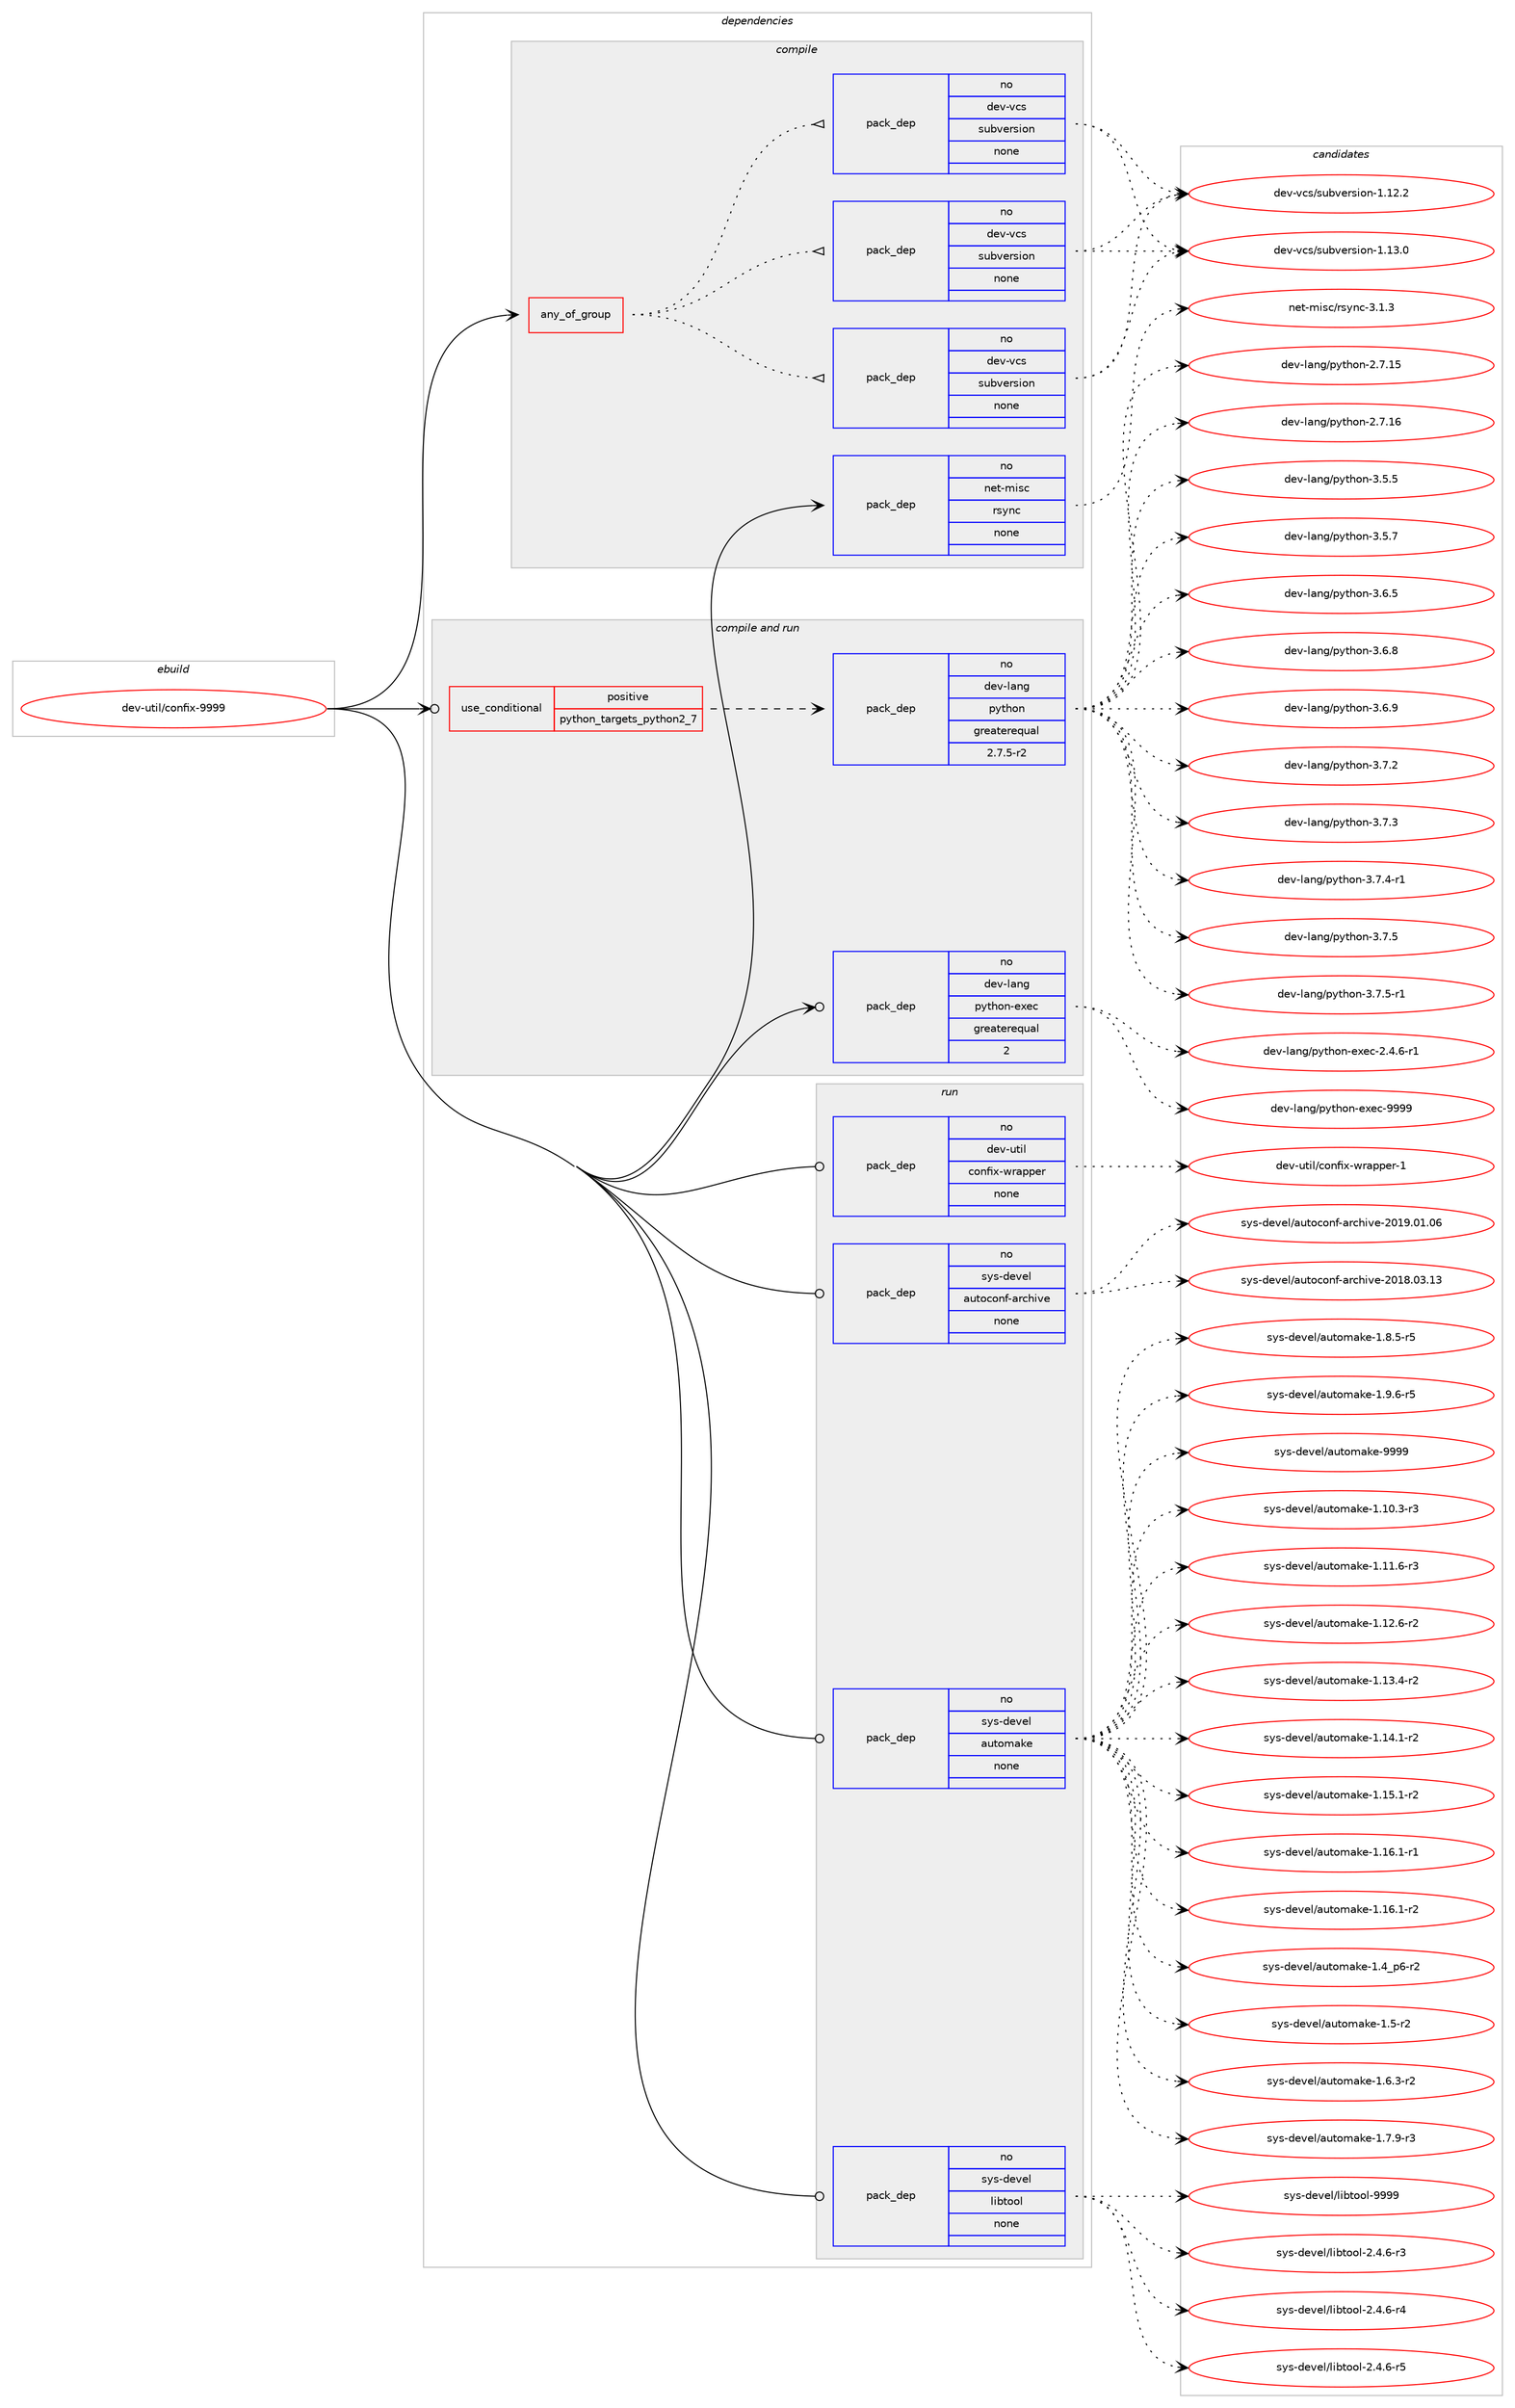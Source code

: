 digraph prolog {

# *************
# Graph options
# *************

newrank=true;
concentrate=true;
compound=true;
graph [rankdir=LR,fontname=Helvetica,fontsize=10,ranksep=1.5];#, ranksep=2.5, nodesep=0.2];
edge  [arrowhead=vee];
node  [fontname=Helvetica,fontsize=10];

# **********
# The ebuild
# **********

subgraph cluster_leftcol {
color=gray;
rank=same;
label=<<i>ebuild</i>>;
id [label="dev-util/confix-9999", color=red, width=4, href="../dev-util/confix-9999.svg"];
}

# ****************
# The dependencies
# ****************

subgraph cluster_midcol {
color=gray;
label=<<i>dependencies</i>>;
subgraph cluster_compile {
fillcolor="#eeeeee";
style=filled;
label=<<i>compile</i>>;
subgraph any11743 {
dependency727212 [label=<<TABLE BORDER="0" CELLBORDER="1" CELLSPACING="0" CELLPADDING="4"><TR><TD CELLPADDING="10">any_of_group</TD></TR></TABLE>>, shape=none, color=red];subgraph pack532943 {
dependency727213 [label=<<TABLE BORDER="0" CELLBORDER="1" CELLSPACING="0" CELLPADDING="4" WIDTH="220"><TR><TD ROWSPAN="6" CELLPADDING="30">pack_dep</TD></TR><TR><TD WIDTH="110">no</TD></TR><TR><TD>dev-vcs</TD></TR><TR><TD>subversion</TD></TR><TR><TD>none</TD></TR><TR><TD></TD></TR></TABLE>>, shape=none, color=blue];
}
dependency727212:e -> dependency727213:w [weight=20,style="dotted",arrowhead="oinv"];
subgraph pack532944 {
dependency727214 [label=<<TABLE BORDER="0" CELLBORDER="1" CELLSPACING="0" CELLPADDING="4" WIDTH="220"><TR><TD ROWSPAN="6" CELLPADDING="30">pack_dep</TD></TR><TR><TD WIDTH="110">no</TD></TR><TR><TD>dev-vcs</TD></TR><TR><TD>subversion</TD></TR><TR><TD>none</TD></TR><TR><TD></TD></TR></TABLE>>, shape=none, color=blue];
}
dependency727212:e -> dependency727214:w [weight=20,style="dotted",arrowhead="oinv"];
subgraph pack532945 {
dependency727215 [label=<<TABLE BORDER="0" CELLBORDER="1" CELLSPACING="0" CELLPADDING="4" WIDTH="220"><TR><TD ROWSPAN="6" CELLPADDING="30">pack_dep</TD></TR><TR><TD WIDTH="110">no</TD></TR><TR><TD>dev-vcs</TD></TR><TR><TD>subversion</TD></TR><TR><TD>none</TD></TR><TR><TD></TD></TR></TABLE>>, shape=none, color=blue];
}
dependency727212:e -> dependency727215:w [weight=20,style="dotted",arrowhead="oinv"];
}
id:e -> dependency727212:w [weight=20,style="solid",arrowhead="vee"];
subgraph pack532946 {
dependency727216 [label=<<TABLE BORDER="0" CELLBORDER="1" CELLSPACING="0" CELLPADDING="4" WIDTH="220"><TR><TD ROWSPAN="6" CELLPADDING="30">pack_dep</TD></TR><TR><TD WIDTH="110">no</TD></TR><TR><TD>net-misc</TD></TR><TR><TD>rsync</TD></TR><TR><TD>none</TD></TR><TR><TD></TD></TR></TABLE>>, shape=none, color=blue];
}
id:e -> dependency727216:w [weight=20,style="solid",arrowhead="vee"];
}
subgraph cluster_compileandrun {
fillcolor="#eeeeee";
style=filled;
label=<<i>compile and run</i>>;
subgraph cond182148 {
dependency727217 [label=<<TABLE BORDER="0" CELLBORDER="1" CELLSPACING="0" CELLPADDING="4"><TR><TD ROWSPAN="3" CELLPADDING="10">use_conditional</TD></TR><TR><TD>positive</TD></TR><TR><TD>python_targets_python2_7</TD></TR></TABLE>>, shape=none, color=red];
subgraph pack532947 {
dependency727218 [label=<<TABLE BORDER="0" CELLBORDER="1" CELLSPACING="0" CELLPADDING="4" WIDTH="220"><TR><TD ROWSPAN="6" CELLPADDING="30">pack_dep</TD></TR><TR><TD WIDTH="110">no</TD></TR><TR><TD>dev-lang</TD></TR><TR><TD>python</TD></TR><TR><TD>greaterequal</TD></TR><TR><TD>2.7.5-r2</TD></TR></TABLE>>, shape=none, color=blue];
}
dependency727217:e -> dependency727218:w [weight=20,style="dashed",arrowhead="vee"];
}
id:e -> dependency727217:w [weight=20,style="solid",arrowhead="odotvee"];
subgraph pack532948 {
dependency727219 [label=<<TABLE BORDER="0" CELLBORDER="1" CELLSPACING="0" CELLPADDING="4" WIDTH="220"><TR><TD ROWSPAN="6" CELLPADDING="30">pack_dep</TD></TR><TR><TD WIDTH="110">no</TD></TR><TR><TD>dev-lang</TD></TR><TR><TD>python-exec</TD></TR><TR><TD>greaterequal</TD></TR><TR><TD>2</TD></TR></TABLE>>, shape=none, color=blue];
}
id:e -> dependency727219:w [weight=20,style="solid",arrowhead="odotvee"];
}
subgraph cluster_run {
fillcolor="#eeeeee";
style=filled;
label=<<i>run</i>>;
subgraph pack532949 {
dependency727220 [label=<<TABLE BORDER="0" CELLBORDER="1" CELLSPACING="0" CELLPADDING="4" WIDTH="220"><TR><TD ROWSPAN="6" CELLPADDING="30">pack_dep</TD></TR><TR><TD WIDTH="110">no</TD></TR><TR><TD>dev-util</TD></TR><TR><TD>confix-wrapper</TD></TR><TR><TD>none</TD></TR><TR><TD></TD></TR></TABLE>>, shape=none, color=blue];
}
id:e -> dependency727220:w [weight=20,style="solid",arrowhead="odot"];
subgraph pack532950 {
dependency727221 [label=<<TABLE BORDER="0" CELLBORDER="1" CELLSPACING="0" CELLPADDING="4" WIDTH="220"><TR><TD ROWSPAN="6" CELLPADDING="30">pack_dep</TD></TR><TR><TD WIDTH="110">no</TD></TR><TR><TD>sys-devel</TD></TR><TR><TD>autoconf-archive</TD></TR><TR><TD>none</TD></TR><TR><TD></TD></TR></TABLE>>, shape=none, color=blue];
}
id:e -> dependency727221:w [weight=20,style="solid",arrowhead="odot"];
subgraph pack532951 {
dependency727222 [label=<<TABLE BORDER="0" CELLBORDER="1" CELLSPACING="0" CELLPADDING="4" WIDTH="220"><TR><TD ROWSPAN="6" CELLPADDING="30">pack_dep</TD></TR><TR><TD WIDTH="110">no</TD></TR><TR><TD>sys-devel</TD></TR><TR><TD>automake</TD></TR><TR><TD>none</TD></TR><TR><TD></TD></TR></TABLE>>, shape=none, color=blue];
}
id:e -> dependency727222:w [weight=20,style="solid",arrowhead="odot"];
subgraph pack532952 {
dependency727223 [label=<<TABLE BORDER="0" CELLBORDER="1" CELLSPACING="0" CELLPADDING="4" WIDTH="220"><TR><TD ROWSPAN="6" CELLPADDING="30">pack_dep</TD></TR><TR><TD WIDTH="110">no</TD></TR><TR><TD>sys-devel</TD></TR><TR><TD>libtool</TD></TR><TR><TD>none</TD></TR><TR><TD></TD></TR></TABLE>>, shape=none, color=blue];
}
id:e -> dependency727223:w [weight=20,style="solid",arrowhead="odot"];
}
}

# **************
# The candidates
# **************

subgraph cluster_choices {
rank=same;
color=gray;
label=<<i>candidates</i>>;

subgraph choice532943 {
color=black;
nodesep=1;
choice1001011184511899115471151179811810111411510511111045494649504650 [label="dev-vcs/subversion-1.12.2", color=red, width=4,href="../dev-vcs/subversion-1.12.2.svg"];
choice1001011184511899115471151179811810111411510511111045494649514648 [label="dev-vcs/subversion-1.13.0", color=red, width=4,href="../dev-vcs/subversion-1.13.0.svg"];
dependency727213:e -> choice1001011184511899115471151179811810111411510511111045494649504650:w [style=dotted,weight="100"];
dependency727213:e -> choice1001011184511899115471151179811810111411510511111045494649514648:w [style=dotted,weight="100"];
}
subgraph choice532944 {
color=black;
nodesep=1;
choice1001011184511899115471151179811810111411510511111045494649504650 [label="dev-vcs/subversion-1.12.2", color=red, width=4,href="../dev-vcs/subversion-1.12.2.svg"];
choice1001011184511899115471151179811810111411510511111045494649514648 [label="dev-vcs/subversion-1.13.0", color=red, width=4,href="../dev-vcs/subversion-1.13.0.svg"];
dependency727214:e -> choice1001011184511899115471151179811810111411510511111045494649504650:w [style=dotted,weight="100"];
dependency727214:e -> choice1001011184511899115471151179811810111411510511111045494649514648:w [style=dotted,weight="100"];
}
subgraph choice532945 {
color=black;
nodesep=1;
choice1001011184511899115471151179811810111411510511111045494649504650 [label="dev-vcs/subversion-1.12.2", color=red, width=4,href="../dev-vcs/subversion-1.12.2.svg"];
choice1001011184511899115471151179811810111411510511111045494649514648 [label="dev-vcs/subversion-1.13.0", color=red, width=4,href="../dev-vcs/subversion-1.13.0.svg"];
dependency727215:e -> choice1001011184511899115471151179811810111411510511111045494649504650:w [style=dotted,weight="100"];
dependency727215:e -> choice1001011184511899115471151179811810111411510511111045494649514648:w [style=dotted,weight="100"];
}
subgraph choice532946 {
color=black;
nodesep=1;
choice11010111645109105115994711411512111099455146494651 [label="net-misc/rsync-3.1.3", color=red, width=4,href="../net-misc/rsync-3.1.3.svg"];
dependency727216:e -> choice11010111645109105115994711411512111099455146494651:w [style=dotted,weight="100"];
}
subgraph choice532947 {
color=black;
nodesep=1;
choice10010111845108971101034711212111610411111045504655464953 [label="dev-lang/python-2.7.15", color=red, width=4,href="../dev-lang/python-2.7.15.svg"];
choice10010111845108971101034711212111610411111045504655464954 [label="dev-lang/python-2.7.16", color=red, width=4,href="../dev-lang/python-2.7.16.svg"];
choice100101118451089711010347112121116104111110455146534653 [label="dev-lang/python-3.5.5", color=red, width=4,href="../dev-lang/python-3.5.5.svg"];
choice100101118451089711010347112121116104111110455146534655 [label="dev-lang/python-3.5.7", color=red, width=4,href="../dev-lang/python-3.5.7.svg"];
choice100101118451089711010347112121116104111110455146544653 [label="dev-lang/python-3.6.5", color=red, width=4,href="../dev-lang/python-3.6.5.svg"];
choice100101118451089711010347112121116104111110455146544656 [label="dev-lang/python-3.6.8", color=red, width=4,href="../dev-lang/python-3.6.8.svg"];
choice100101118451089711010347112121116104111110455146544657 [label="dev-lang/python-3.6.9", color=red, width=4,href="../dev-lang/python-3.6.9.svg"];
choice100101118451089711010347112121116104111110455146554650 [label="dev-lang/python-3.7.2", color=red, width=4,href="../dev-lang/python-3.7.2.svg"];
choice100101118451089711010347112121116104111110455146554651 [label="dev-lang/python-3.7.3", color=red, width=4,href="../dev-lang/python-3.7.3.svg"];
choice1001011184510897110103471121211161041111104551465546524511449 [label="dev-lang/python-3.7.4-r1", color=red, width=4,href="../dev-lang/python-3.7.4-r1.svg"];
choice100101118451089711010347112121116104111110455146554653 [label="dev-lang/python-3.7.5", color=red, width=4,href="../dev-lang/python-3.7.5.svg"];
choice1001011184510897110103471121211161041111104551465546534511449 [label="dev-lang/python-3.7.5-r1", color=red, width=4,href="../dev-lang/python-3.7.5-r1.svg"];
dependency727218:e -> choice10010111845108971101034711212111610411111045504655464953:w [style=dotted,weight="100"];
dependency727218:e -> choice10010111845108971101034711212111610411111045504655464954:w [style=dotted,weight="100"];
dependency727218:e -> choice100101118451089711010347112121116104111110455146534653:w [style=dotted,weight="100"];
dependency727218:e -> choice100101118451089711010347112121116104111110455146534655:w [style=dotted,weight="100"];
dependency727218:e -> choice100101118451089711010347112121116104111110455146544653:w [style=dotted,weight="100"];
dependency727218:e -> choice100101118451089711010347112121116104111110455146544656:w [style=dotted,weight="100"];
dependency727218:e -> choice100101118451089711010347112121116104111110455146544657:w [style=dotted,weight="100"];
dependency727218:e -> choice100101118451089711010347112121116104111110455146554650:w [style=dotted,weight="100"];
dependency727218:e -> choice100101118451089711010347112121116104111110455146554651:w [style=dotted,weight="100"];
dependency727218:e -> choice1001011184510897110103471121211161041111104551465546524511449:w [style=dotted,weight="100"];
dependency727218:e -> choice100101118451089711010347112121116104111110455146554653:w [style=dotted,weight="100"];
dependency727218:e -> choice1001011184510897110103471121211161041111104551465546534511449:w [style=dotted,weight="100"];
}
subgraph choice532948 {
color=black;
nodesep=1;
choice10010111845108971101034711212111610411111045101120101994550465246544511449 [label="dev-lang/python-exec-2.4.6-r1", color=red, width=4,href="../dev-lang/python-exec-2.4.6-r1.svg"];
choice10010111845108971101034711212111610411111045101120101994557575757 [label="dev-lang/python-exec-9999", color=red, width=4,href="../dev-lang/python-exec-9999.svg"];
dependency727219:e -> choice10010111845108971101034711212111610411111045101120101994550465246544511449:w [style=dotted,weight="100"];
dependency727219:e -> choice10010111845108971101034711212111610411111045101120101994557575757:w [style=dotted,weight="100"];
}
subgraph choice532949 {
color=black;
nodesep=1;
choice10010111845117116105108479911111010210512045119114971121121011144549 [label="dev-util/confix-wrapper-1", color=red, width=4,href="../dev-util/confix-wrapper-1.svg"];
dependency727220:e -> choice10010111845117116105108479911111010210512045119114971121121011144549:w [style=dotted,weight="100"];
}
subgraph choice532950 {
color=black;
nodesep=1;
choice115121115451001011181011084797117116111991111101024597114991041051181014550484956464851464951 [label="sys-devel/autoconf-archive-2018.03.13", color=red, width=4,href="../sys-devel/autoconf-archive-2018.03.13.svg"];
choice115121115451001011181011084797117116111991111101024597114991041051181014550484957464849464854 [label="sys-devel/autoconf-archive-2019.01.06", color=red, width=4,href="../sys-devel/autoconf-archive-2019.01.06.svg"];
dependency727221:e -> choice115121115451001011181011084797117116111991111101024597114991041051181014550484956464851464951:w [style=dotted,weight="100"];
dependency727221:e -> choice115121115451001011181011084797117116111991111101024597114991041051181014550484957464849464854:w [style=dotted,weight="100"];
}
subgraph choice532951 {
color=black;
nodesep=1;
choice11512111545100101118101108479711711611110997107101454946494846514511451 [label="sys-devel/automake-1.10.3-r3", color=red, width=4,href="../sys-devel/automake-1.10.3-r3.svg"];
choice11512111545100101118101108479711711611110997107101454946494946544511451 [label="sys-devel/automake-1.11.6-r3", color=red, width=4,href="../sys-devel/automake-1.11.6-r3.svg"];
choice11512111545100101118101108479711711611110997107101454946495046544511450 [label="sys-devel/automake-1.12.6-r2", color=red, width=4,href="../sys-devel/automake-1.12.6-r2.svg"];
choice11512111545100101118101108479711711611110997107101454946495146524511450 [label="sys-devel/automake-1.13.4-r2", color=red, width=4,href="../sys-devel/automake-1.13.4-r2.svg"];
choice11512111545100101118101108479711711611110997107101454946495246494511450 [label="sys-devel/automake-1.14.1-r2", color=red, width=4,href="../sys-devel/automake-1.14.1-r2.svg"];
choice11512111545100101118101108479711711611110997107101454946495346494511450 [label="sys-devel/automake-1.15.1-r2", color=red, width=4,href="../sys-devel/automake-1.15.1-r2.svg"];
choice11512111545100101118101108479711711611110997107101454946495446494511449 [label="sys-devel/automake-1.16.1-r1", color=red, width=4,href="../sys-devel/automake-1.16.1-r1.svg"];
choice11512111545100101118101108479711711611110997107101454946495446494511450 [label="sys-devel/automake-1.16.1-r2", color=red, width=4,href="../sys-devel/automake-1.16.1-r2.svg"];
choice115121115451001011181011084797117116111109971071014549465295112544511450 [label="sys-devel/automake-1.4_p6-r2", color=red, width=4,href="../sys-devel/automake-1.4_p6-r2.svg"];
choice11512111545100101118101108479711711611110997107101454946534511450 [label="sys-devel/automake-1.5-r2", color=red, width=4,href="../sys-devel/automake-1.5-r2.svg"];
choice115121115451001011181011084797117116111109971071014549465446514511450 [label="sys-devel/automake-1.6.3-r2", color=red, width=4,href="../sys-devel/automake-1.6.3-r2.svg"];
choice115121115451001011181011084797117116111109971071014549465546574511451 [label="sys-devel/automake-1.7.9-r3", color=red, width=4,href="../sys-devel/automake-1.7.9-r3.svg"];
choice115121115451001011181011084797117116111109971071014549465646534511453 [label="sys-devel/automake-1.8.5-r5", color=red, width=4,href="../sys-devel/automake-1.8.5-r5.svg"];
choice115121115451001011181011084797117116111109971071014549465746544511453 [label="sys-devel/automake-1.9.6-r5", color=red, width=4,href="../sys-devel/automake-1.9.6-r5.svg"];
choice115121115451001011181011084797117116111109971071014557575757 [label="sys-devel/automake-9999", color=red, width=4,href="../sys-devel/automake-9999.svg"];
dependency727222:e -> choice11512111545100101118101108479711711611110997107101454946494846514511451:w [style=dotted,weight="100"];
dependency727222:e -> choice11512111545100101118101108479711711611110997107101454946494946544511451:w [style=dotted,weight="100"];
dependency727222:e -> choice11512111545100101118101108479711711611110997107101454946495046544511450:w [style=dotted,weight="100"];
dependency727222:e -> choice11512111545100101118101108479711711611110997107101454946495146524511450:w [style=dotted,weight="100"];
dependency727222:e -> choice11512111545100101118101108479711711611110997107101454946495246494511450:w [style=dotted,weight="100"];
dependency727222:e -> choice11512111545100101118101108479711711611110997107101454946495346494511450:w [style=dotted,weight="100"];
dependency727222:e -> choice11512111545100101118101108479711711611110997107101454946495446494511449:w [style=dotted,weight="100"];
dependency727222:e -> choice11512111545100101118101108479711711611110997107101454946495446494511450:w [style=dotted,weight="100"];
dependency727222:e -> choice115121115451001011181011084797117116111109971071014549465295112544511450:w [style=dotted,weight="100"];
dependency727222:e -> choice11512111545100101118101108479711711611110997107101454946534511450:w [style=dotted,weight="100"];
dependency727222:e -> choice115121115451001011181011084797117116111109971071014549465446514511450:w [style=dotted,weight="100"];
dependency727222:e -> choice115121115451001011181011084797117116111109971071014549465546574511451:w [style=dotted,weight="100"];
dependency727222:e -> choice115121115451001011181011084797117116111109971071014549465646534511453:w [style=dotted,weight="100"];
dependency727222:e -> choice115121115451001011181011084797117116111109971071014549465746544511453:w [style=dotted,weight="100"];
dependency727222:e -> choice115121115451001011181011084797117116111109971071014557575757:w [style=dotted,weight="100"];
}
subgraph choice532952 {
color=black;
nodesep=1;
choice1151211154510010111810110847108105981161111111084550465246544511451 [label="sys-devel/libtool-2.4.6-r3", color=red, width=4,href="../sys-devel/libtool-2.4.6-r3.svg"];
choice1151211154510010111810110847108105981161111111084550465246544511452 [label="sys-devel/libtool-2.4.6-r4", color=red, width=4,href="../sys-devel/libtool-2.4.6-r4.svg"];
choice1151211154510010111810110847108105981161111111084550465246544511453 [label="sys-devel/libtool-2.4.6-r5", color=red, width=4,href="../sys-devel/libtool-2.4.6-r5.svg"];
choice1151211154510010111810110847108105981161111111084557575757 [label="sys-devel/libtool-9999", color=red, width=4,href="../sys-devel/libtool-9999.svg"];
dependency727223:e -> choice1151211154510010111810110847108105981161111111084550465246544511451:w [style=dotted,weight="100"];
dependency727223:e -> choice1151211154510010111810110847108105981161111111084550465246544511452:w [style=dotted,weight="100"];
dependency727223:e -> choice1151211154510010111810110847108105981161111111084550465246544511453:w [style=dotted,weight="100"];
dependency727223:e -> choice1151211154510010111810110847108105981161111111084557575757:w [style=dotted,weight="100"];
}
}

}
